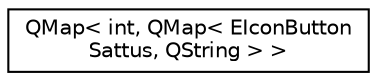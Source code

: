 digraph "类继承关系图"
{
  edge [fontname="Helvetica",fontsize="10",labelfontname="Helvetica",labelfontsize="10"];
  node [fontname="Helvetica",fontsize="10",shape=record];
  rankdir="LR";
  Node0 [label="QMap\< int, QMap\< EIconButton\lSattus, QString \> \>",height=0.2,width=0.4,color="black", fillcolor="white", style="filled",URL="$class_q_map.html"];
}
